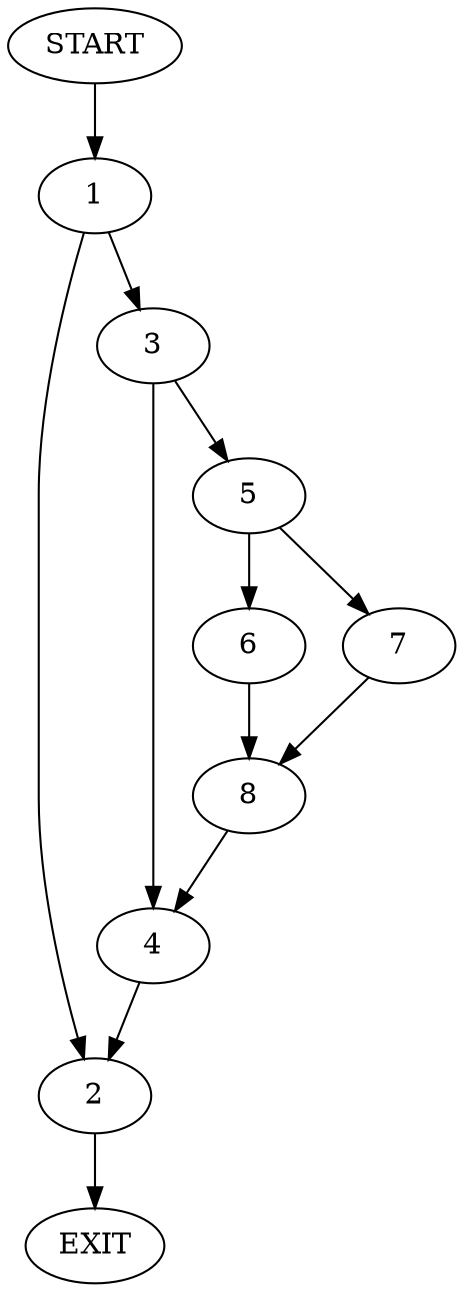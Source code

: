 digraph {
0 [label="START"]
9 [label="EXIT"]
0 -> 1
1 -> 2
1 -> 3
2 -> 9
3 -> 4
3 -> 5
4 -> 2
5 -> 6
5 -> 7
7 -> 8
6 -> 8
8 -> 4
}
